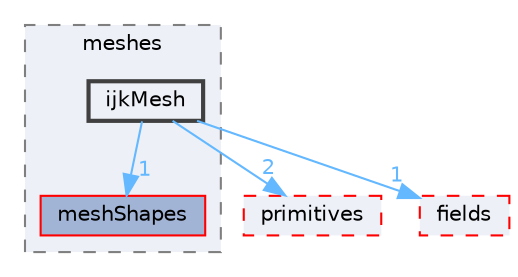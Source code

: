 digraph "src/OpenFOAM/meshes/ijkMesh"
{
 // LATEX_PDF_SIZE
  bgcolor="transparent";
  edge [fontname=Helvetica,fontsize=10,labelfontname=Helvetica,labelfontsize=10];
  node [fontname=Helvetica,fontsize=10,shape=box,height=0.2,width=0.4];
  compound=true
  subgraph clusterdir_aa2423979fb45fc41c393a5db370ab21 {
    graph [ bgcolor="#edf0f7", pencolor="grey50", label="meshes", fontname=Helvetica,fontsize=10 style="filled,dashed", URL="dir_aa2423979fb45fc41c393a5db370ab21.html",tooltip=""]
  dir_b8e2732bc99f8fb2a379dad81aa6030e [label="meshShapes", fillcolor="#a2b4d6", color="red", style="filled", URL="dir_b8e2732bc99f8fb2a379dad81aa6030e.html",tooltip=""];
  dir_6ab88eefa8b03dfe485fcb6c624a3ffe [label="ijkMesh", fillcolor="#edf0f7", color="grey25", style="filled,bold", URL="dir_6ab88eefa8b03dfe485fcb6c624a3ffe.html",tooltip=""];
  }
  dir_3e50f45338116b169052b428016851aa [label="primitives", fillcolor="#edf0f7", color="red", style="filled,dashed", URL="dir_3e50f45338116b169052b428016851aa.html",tooltip=""];
  dir_962442b8f989d5529fab5e0f0e4ffb74 [label="fields", fillcolor="#edf0f7", color="red", style="filled,dashed", URL="dir_962442b8f989d5529fab5e0f0e4ffb74.html",tooltip=""];
  dir_6ab88eefa8b03dfe485fcb6c624a3ffe->dir_3e50f45338116b169052b428016851aa [headlabel="2", labeldistance=1.5 headhref="dir_001786_003069.html" href="dir_001786_003069.html" color="steelblue1" fontcolor="steelblue1"];
  dir_6ab88eefa8b03dfe485fcb6c624a3ffe->dir_962442b8f989d5529fab5e0f0e4ffb74 [headlabel="1", labeldistance=1.5 headhref="dir_001786_001335.html" href="dir_001786_001335.html" color="steelblue1" fontcolor="steelblue1"];
  dir_6ab88eefa8b03dfe485fcb6c624a3ffe->dir_b8e2732bc99f8fb2a379dad81aa6030e [headlabel="1", labeldistance=1.5 headhref="dir_001786_002377.html" href="dir_001786_002377.html" color="steelblue1" fontcolor="steelblue1"];
}
